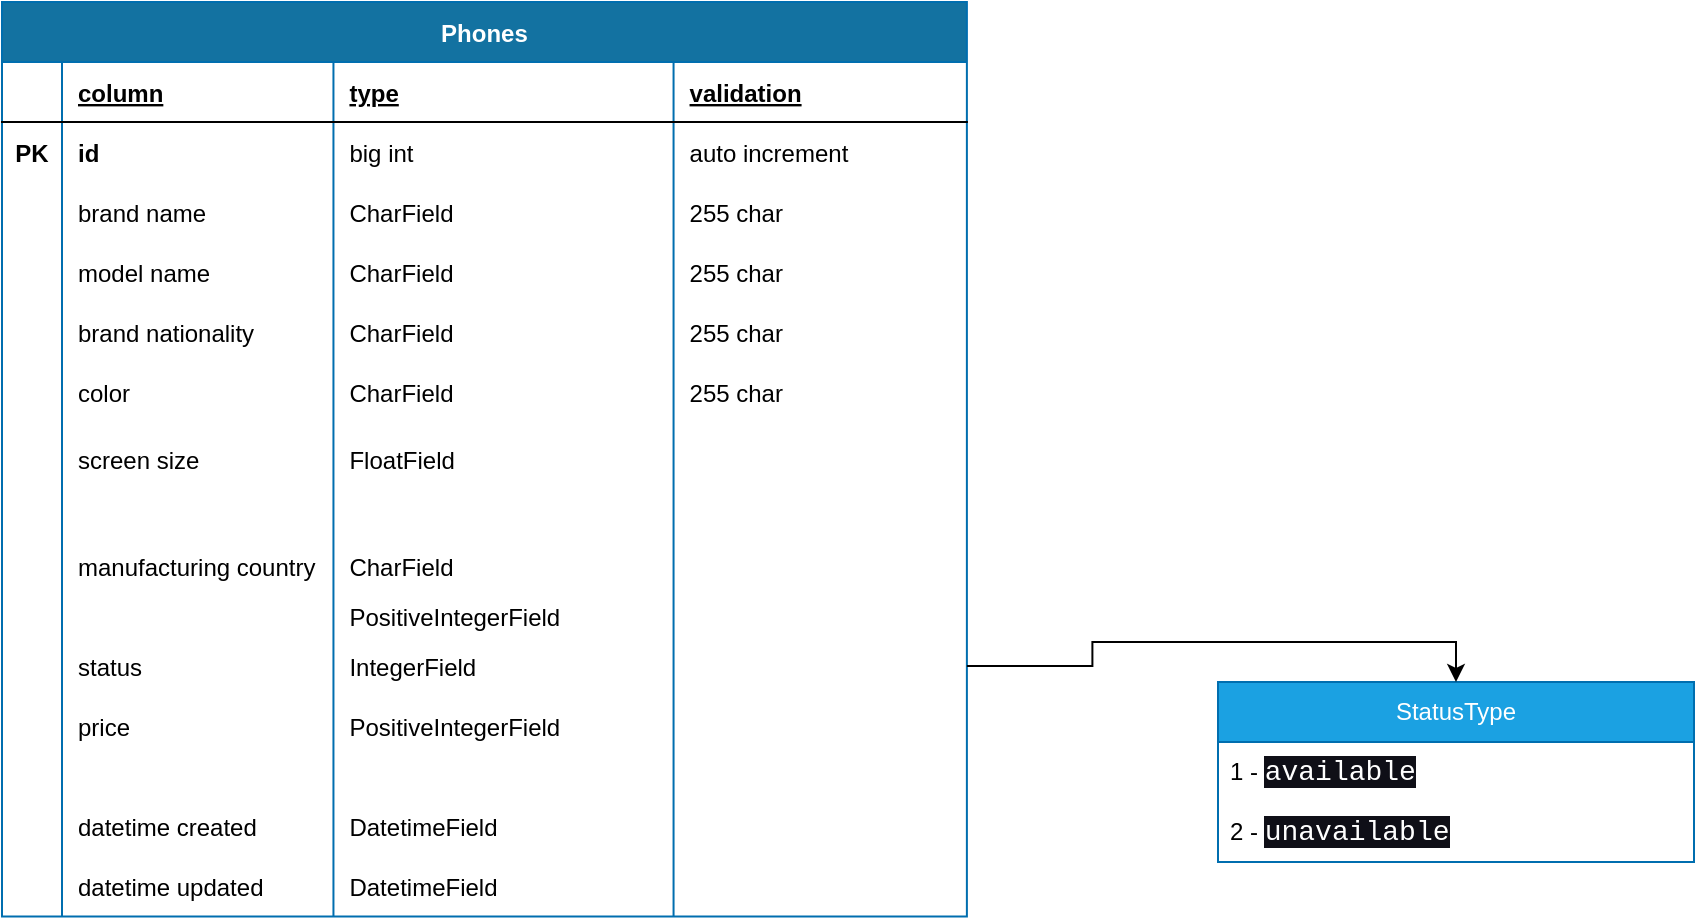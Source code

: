 <mxfile>
    <diagram id="NOTkKb1n_BUp-2teJT92" name="Page-1">
        <mxGraphModel dx="16" dy="1111" grid="0" gridSize="10" guides="1" tooltips="1" connect="1" arrows="1" fold="1" page="0" pageScale="1" pageWidth="5000" pageHeight="3500" math="0" shadow="0">
            <root>
                <mxCell id="0"/>
                <mxCell id="1" parent="0"/>
                <mxCell id="vA2ouxjig7Aqr5_vBzUk-136" value="Phones" style="shape=table;startSize=30;container=1;collapsible=1;childLayout=tableLayout;fixedRows=1;rowLines=0;fontStyle=1;align=center;resizeLast=1;fillColor=#1372A1;strokeColor=#006EAF;fontColor=#ffffff;" parent="1" vertex="1">
                    <mxGeometry x="1790" y="280" width="482.444" height="457.25" as="geometry">
                        <mxRectangle x="160" y="130" width="70" height="30" as="alternateBounds"/>
                    </mxGeometry>
                </mxCell>
                <mxCell id="vA2ouxjig7Aqr5_vBzUk-137" value="" style="shape=tableRow;horizontal=0;startSize=0;swimlaneHead=0;swimlaneBody=0;fillColor=none;collapsible=0;dropTarget=0;points=[[0,0.5],[1,0.5]];portConstraint=eastwest;top=0;left=0;right=0;bottom=1;" parent="vA2ouxjig7Aqr5_vBzUk-136" vertex="1">
                    <mxGeometry y="30" width="482.444" height="30" as="geometry"/>
                </mxCell>
                <mxCell id="vA2ouxjig7Aqr5_vBzUk-138" value="" style="shape=partialRectangle;connectable=0;fillColor=none;top=0;left=0;bottom=0;right=0;fontStyle=1;overflow=hidden;" parent="vA2ouxjig7Aqr5_vBzUk-137" vertex="1">
                    <mxGeometry width="30" height="30" as="geometry">
                        <mxRectangle width="30" height="30" as="alternateBounds"/>
                    </mxGeometry>
                </mxCell>
                <mxCell id="vA2ouxjig7Aqr5_vBzUk-139" value="column" style="shape=partialRectangle;connectable=0;fillColor=none;top=0;left=0;bottom=0;right=0;align=left;spacingLeft=6;fontStyle=5;overflow=hidden;" parent="vA2ouxjig7Aqr5_vBzUk-137" vertex="1">
                    <mxGeometry x="30" width="135.724" height="30" as="geometry">
                        <mxRectangle width="135.724" height="30" as="alternateBounds"/>
                    </mxGeometry>
                </mxCell>
                <mxCell id="vA2ouxjig7Aqr5_vBzUk-140" value="type" style="shape=partialRectangle;connectable=0;fillColor=none;top=0;left=0;bottom=0;right=0;align=left;spacingLeft=6;fontStyle=5;overflow=hidden;" parent="vA2ouxjig7Aqr5_vBzUk-137" vertex="1">
                    <mxGeometry x="165.724" width="170.054" height="30" as="geometry">
                        <mxRectangle width="170.054" height="30" as="alternateBounds"/>
                    </mxGeometry>
                </mxCell>
                <mxCell id="vA2ouxjig7Aqr5_vBzUk-141" value="validation" style="shape=partialRectangle;connectable=0;fillColor=none;top=0;left=0;bottom=0;right=0;align=left;spacingLeft=6;fontStyle=5;overflow=hidden;" parent="vA2ouxjig7Aqr5_vBzUk-137" vertex="1">
                    <mxGeometry x="335.778" width="146.667" height="30" as="geometry">
                        <mxRectangle width="146.667" height="30" as="alternateBounds"/>
                    </mxGeometry>
                </mxCell>
                <mxCell id="vA2ouxjig7Aqr5_vBzUk-142" style="shape=tableRow;horizontal=0;startSize=0;swimlaneHead=0;swimlaneBody=0;fillColor=none;collapsible=0;dropTarget=0;points=[[0,0.5],[1,0.5]];portConstraint=eastwest;top=0;left=0;right=0;bottom=0;" parent="vA2ouxjig7Aqr5_vBzUk-136" vertex="1">
                    <mxGeometry y="60" width="482.444" height="30" as="geometry"/>
                </mxCell>
                <mxCell id="vA2ouxjig7Aqr5_vBzUk-143" value="PK" style="shape=partialRectangle;connectable=0;fillColor=none;top=0;left=0;bottom=0;right=0;editable=1;overflow=hidden;fontStyle=1" parent="vA2ouxjig7Aqr5_vBzUk-142" vertex="1">
                    <mxGeometry width="30" height="30" as="geometry">
                        <mxRectangle width="30" height="30" as="alternateBounds"/>
                    </mxGeometry>
                </mxCell>
                <mxCell id="vA2ouxjig7Aqr5_vBzUk-144" value="id" style="shape=partialRectangle;connectable=0;fillColor=none;top=0;left=0;bottom=0;right=0;align=left;spacingLeft=6;overflow=hidden;fontStyle=1" parent="vA2ouxjig7Aqr5_vBzUk-142" vertex="1">
                    <mxGeometry x="30" width="135.724" height="30" as="geometry">
                        <mxRectangle width="135.724" height="30" as="alternateBounds"/>
                    </mxGeometry>
                </mxCell>
                <mxCell id="vA2ouxjig7Aqr5_vBzUk-145" value="big int" style="shape=partialRectangle;connectable=0;fillColor=none;top=0;left=0;bottom=0;right=0;align=left;spacingLeft=6;overflow=hidden;" parent="vA2ouxjig7Aqr5_vBzUk-142" vertex="1">
                    <mxGeometry x="165.724" width="170.054" height="30" as="geometry">
                        <mxRectangle width="170.054" height="30" as="alternateBounds"/>
                    </mxGeometry>
                </mxCell>
                <mxCell id="vA2ouxjig7Aqr5_vBzUk-146" value="auto increment" style="shape=partialRectangle;connectable=0;fillColor=none;top=0;left=0;bottom=0;right=0;align=left;spacingLeft=6;overflow=hidden;" parent="vA2ouxjig7Aqr5_vBzUk-142" vertex="1">
                    <mxGeometry x="335.778" width="146.667" height="30" as="geometry">
                        <mxRectangle width="146.667" height="30" as="alternateBounds"/>
                    </mxGeometry>
                </mxCell>
                <mxCell id="vA2ouxjig7Aqr5_vBzUk-147" style="shape=tableRow;horizontal=0;startSize=0;swimlaneHead=0;swimlaneBody=0;fillColor=none;collapsible=0;dropTarget=0;points=[[0,0.5],[1,0.5]];portConstraint=eastwest;top=0;left=0;right=0;bottom=0;" parent="vA2ouxjig7Aqr5_vBzUk-136" vertex="1">
                    <mxGeometry y="90" width="482.444" height="30" as="geometry"/>
                </mxCell>
                <mxCell id="vA2ouxjig7Aqr5_vBzUk-148" value="" style="shape=partialRectangle;connectable=0;fillColor=none;top=0;left=0;bottom=0;right=0;editable=1;overflow=hidden;fontStyle=1" parent="vA2ouxjig7Aqr5_vBzUk-147" vertex="1">
                    <mxGeometry width="30" height="30" as="geometry">
                        <mxRectangle width="30" height="30" as="alternateBounds"/>
                    </mxGeometry>
                </mxCell>
                <mxCell id="vA2ouxjig7Aqr5_vBzUk-149" value="brand name" style="shape=partialRectangle;connectable=0;top=0;left=0;bottom=0;right=0;align=left;spacingLeft=6;overflow=hidden;fillColor=none;" parent="vA2ouxjig7Aqr5_vBzUk-147" vertex="1">
                    <mxGeometry x="30" width="135.724" height="30" as="geometry">
                        <mxRectangle width="135.724" height="30" as="alternateBounds"/>
                    </mxGeometry>
                </mxCell>
                <mxCell id="vA2ouxjig7Aqr5_vBzUk-150" value="CharField" style="shape=partialRectangle;connectable=0;top=0;left=0;bottom=0;right=0;align=left;spacingLeft=6;overflow=hidden;fillColor=none;" parent="vA2ouxjig7Aqr5_vBzUk-147" vertex="1">
                    <mxGeometry x="165.724" width="170.054" height="30" as="geometry">
                        <mxRectangle width="170.054" height="30" as="alternateBounds"/>
                    </mxGeometry>
                </mxCell>
                <mxCell id="vA2ouxjig7Aqr5_vBzUk-151" value="255 char" style="shape=partialRectangle;connectable=0;top=0;left=0;bottom=0;right=0;align=left;spacingLeft=6;overflow=hidden;fillColor=none;" parent="vA2ouxjig7Aqr5_vBzUk-147" vertex="1">
                    <mxGeometry x="335.778" width="146.667" height="30" as="geometry">
                        <mxRectangle width="146.667" height="30" as="alternateBounds"/>
                    </mxGeometry>
                </mxCell>
                <mxCell id="vA2ouxjig7Aqr5_vBzUk-152" value="" style="shape=tableRow;horizontal=0;startSize=0;swimlaneHead=0;swimlaneBody=0;fillColor=none;collapsible=0;dropTarget=0;points=[[0,0.5],[1,0.5]];portConstraint=eastwest;top=0;left=0;right=0;bottom=0;" parent="vA2ouxjig7Aqr5_vBzUk-136" vertex="1">
                    <mxGeometry y="120" width="482.444" height="30" as="geometry"/>
                </mxCell>
                <mxCell id="vA2ouxjig7Aqr5_vBzUk-153" value="" style="shape=partialRectangle;connectable=0;fillColor=none;top=0;left=0;bottom=0;right=0;editable=1;overflow=hidden;fontStyle=1" parent="vA2ouxjig7Aqr5_vBzUk-152" vertex="1">
                    <mxGeometry width="30" height="30" as="geometry">
                        <mxRectangle width="30" height="30" as="alternateBounds"/>
                    </mxGeometry>
                </mxCell>
                <mxCell id="vA2ouxjig7Aqr5_vBzUk-154" value="model name" style="shape=partialRectangle;connectable=0;top=0;left=0;bottom=0;right=0;align=left;spacingLeft=6;overflow=hidden;fillColor=none;" parent="vA2ouxjig7Aqr5_vBzUk-152" vertex="1">
                    <mxGeometry x="30" width="135.724" height="30" as="geometry">
                        <mxRectangle width="135.724" height="30" as="alternateBounds"/>
                    </mxGeometry>
                </mxCell>
                <mxCell id="vA2ouxjig7Aqr5_vBzUk-155" value="CharField" style="shape=partialRectangle;connectable=0;top=0;left=0;bottom=0;right=0;align=left;spacingLeft=6;overflow=hidden;fillColor=none;" parent="vA2ouxjig7Aqr5_vBzUk-152" vertex="1">
                    <mxGeometry x="165.724" width="170.054" height="30" as="geometry">
                        <mxRectangle width="170.054" height="30" as="alternateBounds"/>
                    </mxGeometry>
                </mxCell>
                <mxCell id="vA2ouxjig7Aqr5_vBzUk-156" value="255 char" style="shape=partialRectangle;connectable=0;top=0;left=0;bottom=0;right=0;align=left;spacingLeft=6;overflow=hidden;fillColor=none;" parent="vA2ouxjig7Aqr5_vBzUk-152" vertex="1">
                    <mxGeometry x="335.778" width="146.667" height="30" as="geometry">
                        <mxRectangle width="146.667" height="30" as="alternateBounds"/>
                    </mxGeometry>
                </mxCell>
                <mxCell id="vA2ouxjig7Aqr5_vBzUk-157" value="" style="shape=tableRow;horizontal=0;startSize=0;swimlaneHead=0;swimlaneBody=0;fillColor=none;collapsible=0;dropTarget=0;points=[[0,0.5],[1,0.5]];portConstraint=eastwest;top=0;left=0;right=0;bottom=0;" parent="vA2ouxjig7Aqr5_vBzUk-136" vertex="1">
                    <mxGeometry y="150" width="482.444" height="30" as="geometry"/>
                </mxCell>
                <mxCell id="vA2ouxjig7Aqr5_vBzUk-158" value="" style="shape=partialRectangle;connectable=0;fillColor=none;top=0;left=0;bottom=0;right=0;editable=1;overflow=hidden;" parent="vA2ouxjig7Aqr5_vBzUk-157" vertex="1">
                    <mxGeometry width="30" height="30" as="geometry">
                        <mxRectangle width="30" height="30" as="alternateBounds"/>
                    </mxGeometry>
                </mxCell>
                <mxCell id="vA2ouxjig7Aqr5_vBzUk-159" value="brand nationality" style="shape=partialRectangle;connectable=0;top=0;left=0;bottom=0;right=0;align=left;spacingLeft=6;overflow=hidden;fillColor=none;" parent="vA2ouxjig7Aqr5_vBzUk-157" vertex="1">
                    <mxGeometry x="30" width="135.724" height="30" as="geometry">
                        <mxRectangle width="135.724" height="30" as="alternateBounds"/>
                    </mxGeometry>
                </mxCell>
                <mxCell id="vA2ouxjig7Aqr5_vBzUk-160" value="CharField" style="shape=partialRectangle;connectable=0;top=0;left=0;bottom=0;right=0;align=left;spacingLeft=6;overflow=hidden;fillColor=none;" parent="vA2ouxjig7Aqr5_vBzUk-157" vertex="1">
                    <mxGeometry x="165.724" width="170.054" height="30" as="geometry">
                        <mxRectangle width="170.054" height="30" as="alternateBounds"/>
                    </mxGeometry>
                </mxCell>
                <mxCell id="vA2ouxjig7Aqr5_vBzUk-161" value="255 char" style="shape=partialRectangle;connectable=0;top=0;left=0;bottom=0;right=0;align=left;spacingLeft=6;overflow=hidden;fillColor=none;" parent="vA2ouxjig7Aqr5_vBzUk-157" vertex="1">
                    <mxGeometry x="335.778" width="146.667" height="30" as="geometry">
                        <mxRectangle width="146.667" height="30" as="alternateBounds"/>
                    </mxGeometry>
                </mxCell>
                <mxCell id="vA2ouxjig7Aqr5_vBzUk-162" style="shape=tableRow;horizontal=0;startSize=0;swimlaneHead=0;swimlaneBody=0;fillColor=none;collapsible=0;dropTarget=0;points=[[0,0.5],[1,0.5]];portConstraint=eastwest;top=0;left=0;right=0;bottom=0;" parent="vA2ouxjig7Aqr5_vBzUk-136" vertex="1">
                    <mxGeometry y="180" width="482.444" height="30" as="geometry"/>
                </mxCell>
                <mxCell id="vA2ouxjig7Aqr5_vBzUk-163" style="shape=partialRectangle;connectable=0;fillColor=none;top=0;left=0;bottom=0;right=0;editable=1;overflow=hidden;" parent="vA2ouxjig7Aqr5_vBzUk-162" vertex="1">
                    <mxGeometry width="30" height="30" as="geometry">
                        <mxRectangle width="30" height="30" as="alternateBounds"/>
                    </mxGeometry>
                </mxCell>
                <mxCell id="vA2ouxjig7Aqr5_vBzUk-164" value="color" style="shape=partialRectangle;connectable=0;top=0;left=0;bottom=0;right=0;align=left;spacingLeft=6;overflow=hidden;fillColor=none;" parent="vA2ouxjig7Aqr5_vBzUk-162" vertex="1">
                    <mxGeometry x="30" width="135.724" height="30" as="geometry">
                        <mxRectangle width="135.724" height="30" as="alternateBounds"/>
                    </mxGeometry>
                </mxCell>
                <mxCell id="vA2ouxjig7Aqr5_vBzUk-165" value="CharField" style="shape=partialRectangle;connectable=0;top=0;left=0;bottom=0;right=0;align=left;spacingLeft=6;overflow=hidden;fillColor=none;" parent="vA2ouxjig7Aqr5_vBzUk-162" vertex="1">
                    <mxGeometry x="165.724" width="170.054" height="30" as="geometry">
                        <mxRectangle width="170.054" height="30" as="alternateBounds"/>
                    </mxGeometry>
                </mxCell>
                <mxCell id="vA2ouxjig7Aqr5_vBzUk-166" value="255 char" style="shape=partialRectangle;connectable=0;top=0;left=0;bottom=0;right=0;align=left;spacingLeft=6;overflow=hidden;fillColor=none;" parent="vA2ouxjig7Aqr5_vBzUk-162" vertex="1">
                    <mxGeometry x="335.778" width="146.667" height="30" as="geometry">
                        <mxRectangle width="146.667" height="30" as="alternateBounds"/>
                    </mxGeometry>
                </mxCell>
                <mxCell id="vA2ouxjig7Aqr5_vBzUk-167" value="" style="shape=tableRow;horizontal=0;startSize=0;swimlaneHead=0;swimlaneBody=0;fillColor=none;collapsible=0;dropTarget=0;points=[[0,0.5],[1,0.5]];portConstraint=eastwest;top=0;left=0;right=0;bottom=0;" parent="vA2ouxjig7Aqr5_vBzUk-136" vertex="1">
                    <mxGeometry y="210" width="482.444" height="37" as="geometry"/>
                </mxCell>
                <mxCell id="vA2ouxjig7Aqr5_vBzUk-168" value="" style="shape=partialRectangle;connectable=0;fillColor=none;top=0;left=0;bottom=0;right=0;editable=1;overflow=hidden;" parent="vA2ouxjig7Aqr5_vBzUk-167" vertex="1">
                    <mxGeometry width="30" height="37" as="geometry">
                        <mxRectangle width="30" height="37" as="alternateBounds"/>
                    </mxGeometry>
                </mxCell>
                <mxCell id="vA2ouxjig7Aqr5_vBzUk-169" value="screen size" style="shape=partialRectangle;connectable=0;top=0;left=0;bottom=0;right=0;align=left;spacingLeft=6;overflow=hidden;fillColor=none;" parent="vA2ouxjig7Aqr5_vBzUk-167" vertex="1">
                    <mxGeometry x="30" width="135.724" height="37" as="geometry">
                        <mxRectangle width="135.724" height="37" as="alternateBounds"/>
                    </mxGeometry>
                </mxCell>
                <mxCell id="vA2ouxjig7Aqr5_vBzUk-170" value="FloatField" style="shape=partialRectangle;connectable=0;top=0;left=0;bottom=0;right=0;align=left;spacingLeft=6;overflow=hidden;fillColor=none;" parent="vA2ouxjig7Aqr5_vBzUk-167" vertex="1">
                    <mxGeometry x="165.724" width="170.054" height="37" as="geometry">
                        <mxRectangle width="170.054" height="37" as="alternateBounds"/>
                    </mxGeometry>
                </mxCell>
                <mxCell id="vA2ouxjig7Aqr5_vBzUk-171" value="" style="shape=partialRectangle;connectable=0;top=0;left=0;bottom=0;right=0;align=left;spacingLeft=6;overflow=hidden;fillColor=none;" parent="vA2ouxjig7Aqr5_vBzUk-167" vertex="1">
                    <mxGeometry x="335.778" width="146.667" height="37" as="geometry">
                        <mxRectangle width="146.667" height="37" as="alternateBounds"/>
                    </mxGeometry>
                </mxCell>
                <mxCell id="vA2ouxjig7Aqr5_vBzUk-172" style="shape=tableRow;horizontal=0;startSize=0;swimlaneHead=0;swimlaneBody=0;fillColor=none;collapsible=0;dropTarget=0;points=[[0,0.5],[1,0.5]];portConstraint=eastwest;top=0;left=0;right=0;bottom=0;" parent="vA2ouxjig7Aqr5_vBzUk-136" vertex="1">
                    <mxGeometry y="247" width="482.444" height="20" as="geometry"/>
                </mxCell>
                <mxCell id="vA2ouxjig7Aqr5_vBzUk-173" style="shape=partialRectangle;connectable=0;fillColor=none;top=0;left=0;bottom=0;right=0;editable=1;overflow=hidden;" parent="vA2ouxjig7Aqr5_vBzUk-172" vertex="1">
                    <mxGeometry width="30" height="20" as="geometry">
                        <mxRectangle width="30" height="20" as="alternateBounds"/>
                    </mxGeometry>
                </mxCell>
                <mxCell id="vA2ouxjig7Aqr5_vBzUk-174" value="" style="shape=partialRectangle;connectable=0;top=0;left=0;bottom=0;right=0;align=left;spacingLeft=6;overflow=hidden;fillColor=none;" parent="vA2ouxjig7Aqr5_vBzUk-172" vertex="1">
                    <mxGeometry x="30" width="135.724" height="20" as="geometry">
                        <mxRectangle width="135.724" height="20" as="alternateBounds"/>
                    </mxGeometry>
                </mxCell>
                <mxCell id="vA2ouxjig7Aqr5_vBzUk-175" value="" style="shape=partialRectangle;connectable=0;top=0;left=0;bottom=0;right=0;align=left;spacingLeft=6;overflow=hidden;fillColor=none;" parent="vA2ouxjig7Aqr5_vBzUk-172" vertex="1">
                    <mxGeometry x="165.724" width="170.054" height="20" as="geometry">
                        <mxRectangle width="170.054" height="20" as="alternateBounds"/>
                    </mxGeometry>
                </mxCell>
                <mxCell id="vA2ouxjig7Aqr5_vBzUk-176" style="shape=partialRectangle;connectable=0;top=0;left=0;bottom=0;right=0;align=left;spacingLeft=6;overflow=hidden;fillColor=none;" parent="vA2ouxjig7Aqr5_vBzUk-172" vertex="1">
                    <mxGeometry x="335.778" width="146.667" height="20" as="geometry">
                        <mxRectangle width="146.667" height="20" as="alternateBounds"/>
                    </mxGeometry>
                </mxCell>
                <mxCell id="j9pWTPh96ay-tjvdKH4b-1" style="shape=tableRow;horizontal=0;startSize=0;swimlaneHead=0;swimlaneBody=0;fillColor=none;collapsible=0;dropTarget=0;points=[[0,0.5],[1,0.5]];portConstraint=eastwest;top=0;left=0;right=0;bottom=0;" parent="vA2ouxjig7Aqr5_vBzUk-136" vertex="1">
                    <mxGeometry y="267" width="482.444" height="30" as="geometry"/>
                </mxCell>
                <mxCell id="j9pWTPh96ay-tjvdKH4b-2" style="shape=partialRectangle;connectable=0;fillColor=none;top=0;left=0;bottom=0;right=0;editable=1;overflow=hidden;" parent="j9pWTPh96ay-tjvdKH4b-1" vertex="1">
                    <mxGeometry width="30" height="30" as="geometry">
                        <mxRectangle width="30" height="30" as="alternateBounds"/>
                    </mxGeometry>
                </mxCell>
                <mxCell id="j9pWTPh96ay-tjvdKH4b-3" value="manufacturing country" style="shape=partialRectangle;connectable=0;top=0;left=0;bottom=0;right=0;align=left;spacingLeft=6;overflow=hidden;fillColor=none;" parent="j9pWTPh96ay-tjvdKH4b-1" vertex="1">
                    <mxGeometry x="30" width="135.724" height="30" as="geometry">
                        <mxRectangle width="135.724" height="30" as="alternateBounds"/>
                    </mxGeometry>
                </mxCell>
                <mxCell id="j9pWTPh96ay-tjvdKH4b-4" value="CharField" style="shape=partialRectangle;connectable=0;top=0;left=0;bottom=0;right=0;align=left;spacingLeft=6;overflow=hidden;fillColor=none;" parent="j9pWTPh96ay-tjvdKH4b-1" vertex="1">
                    <mxGeometry x="165.724" width="170.054" height="30" as="geometry">
                        <mxRectangle width="170.054" height="30" as="alternateBounds"/>
                    </mxGeometry>
                </mxCell>
                <mxCell id="j9pWTPh96ay-tjvdKH4b-5" style="shape=partialRectangle;connectable=0;top=0;left=0;bottom=0;right=0;align=left;spacingLeft=6;overflow=hidden;fillColor=none;" parent="j9pWTPh96ay-tjvdKH4b-1" vertex="1">
                    <mxGeometry x="335.778" width="146.667" height="30" as="geometry">
                        <mxRectangle width="146.667" height="30" as="alternateBounds"/>
                    </mxGeometry>
                </mxCell>
                <mxCell id="vA2ouxjig7Aqr5_vBzUk-177" value="" style="shape=tableRow;horizontal=0;startSize=0;swimlaneHead=0;swimlaneBody=0;fillColor=none;collapsible=0;dropTarget=0;points=[[0,0.5],[1,0.5]];portConstraint=eastwest;top=0;left=0;right=0;bottom=0;" parent="vA2ouxjig7Aqr5_vBzUk-136" vertex="1">
                    <mxGeometry y="297" width="482.444" height="20" as="geometry"/>
                </mxCell>
                <mxCell id="vA2ouxjig7Aqr5_vBzUk-178" value="" style="shape=partialRectangle;connectable=0;fillColor=none;top=0;left=0;bottom=0;right=0;editable=1;overflow=hidden;" parent="vA2ouxjig7Aqr5_vBzUk-177" vertex="1">
                    <mxGeometry width="30" height="20" as="geometry">
                        <mxRectangle width="30" height="20" as="alternateBounds"/>
                    </mxGeometry>
                </mxCell>
                <mxCell id="vA2ouxjig7Aqr5_vBzUk-179" value="" style="shape=partialRectangle;connectable=0;top=0;left=0;bottom=0;right=0;align=left;spacingLeft=6;overflow=hidden;fillColor=none;" parent="vA2ouxjig7Aqr5_vBzUk-177" vertex="1">
                    <mxGeometry x="30" width="135.724" height="20" as="geometry">
                        <mxRectangle width="135.724" height="20" as="alternateBounds"/>
                    </mxGeometry>
                </mxCell>
                <mxCell id="vA2ouxjig7Aqr5_vBzUk-180" value="PositiveIntegerField" style="shape=partialRectangle;connectable=0;top=0;left=0;bottom=0;right=0;align=left;spacingLeft=6;overflow=hidden;fillColor=none;" parent="vA2ouxjig7Aqr5_vBzUk-177" vertex="1">
                    <mxGeometry x="165.724" width="170.054" height="20" as="geometry">
                        <mxRectangle width="170.054" height="20" as="alternateBounds"/>
                    </mxGeometry>
                </mxCell>
                <mxCell id="vA2ouxjig7Aqr5_vBzUk-181" value="" style="shape=partialRectangle;connectable=0;top=0;left=0;bottom=0;right=0;align=left;spacingLeft=6;overflow=hidden;fillColor=none;" parent="vA2ouxjig7Aqr5_vBzUk-177" vertex="1">
                    <mxGeometry x="335.778" width="146.667" height="20" as="geometry">
                        <mxRectangle width="146.667" height="20" as="alternateBounds"/>
                    </mxGeometry>
                </mxCell>
                <mxCell id="vA2ouxjig7Aqr5_vBzUk-182" value="" style="shape=tableRow;horizontal=0;startSize=0;swimlaneHead=0;swimlaneBody=0;fillColor=none;collapsible=0;dropTarget=0;points=[[0,0.5],[1,0.5]];portConstraint=eastwest;top=0;left=0;right=0;bottom=0;" parent="vA2ouxjig7Aqr5_vBzUk-136" vertex="1">
                    <mxGeometry y="317" width="482.444" height="30" as="geometry"/>
                </mxCell>
                <mxCell id="vA2ouxjig7Aqr5_vBzUk-183" value="" style="shape=partialRectangle;connectable=0;fillColor=none;top=0;left=0;bottom=0;right=0;editable=1;overflow=hidden;" parent="vA2ouxjig7Aqr5_vBzUk-182" vertex="1">
                    <mxGeometry width="30" height="30" as="geometry">
                        <mxRectangle width="30" height="30" as="alternateBounds"/>
                    </mxGeometry>
                </mxCell>
                <mxCell id="vA2ouxjig7Aqr5_vBzUk-184" value="status" style="shape=partialRectangle;connectable=0;top=0;left=0;bottom=0;right=0;align=left;spacingLeft=6;overflow=hidden;fillColor=none;" parent="vA2ouxjig7Aqr5_vBzUk-182" vertex="1">
                    <mxGeometry x="30" width="135.724" height="30" as="geometry">
                        <mxRectangle width="135.724" height="30" as="alternateBounds"/>
                    </mxGeometry>
                </mxCell>
                <mxCell id="vA2ouxjig7Aqr5_vBzUk-185" value="IntegerField" style="shape=partialRectangle;connectable=0;top=0;left=0;bottom=0;right=0;align=left;spacingLeft=6;overflow=hidden;fillColor=none;" parent="vA2ouxjig7Aqr5_vBzUk-182" vertex="1">
                    <mxGeometry x="165.724" width="170.054" height="30" as="geometry">
                        <mxRectangle width="170.054" height="30" as="alternateBounds"/>
                    </mxGeometry>
                </mxCell>
                <mxCell id="vA2ouxjig7Aqr5_vBzUk-186" value="" style="shape=partialRectangle;connectable=0;top=0;left=0;bottom=0;right=0;align=left;spacingLeft=6;overflow=hidden;fillColor=none;" parent="vA2ouxjig7Aqr5_vBzUk-182" vertex="1">
                    <mxGeometry x="335.778" width="146.667" height="30" as="geometry">
                        <mxRectangle width="146.667" height="30" as="alternateBounds"/>
                    </mxGeometry>
                </mxCell>
                <mxCell id="vA2ouxjig7Aqr5_vBzUk-187" value="" style="shape=tableRow;horizontal=0;startSize=0;swimlaneHead=0;swimlaneBody=0;fillColor=none;collapsible=0;dropTarget=0;points=[[0,0.5],[1,0.5]];portConstraint=eastwest;top=0;left=0;right=0;bottom=0;" parent="vA2ouxjig7Aqr5_vBzUk-136" vertex="1">
                    <mxGeometry y="347" width="482.444" height="30" as="geometry"/>
                </mxCell>
                <mxCell id="vA2ouxjig7Aqr5_vBzUk-188" value="" style="shape=partialRectangle;connectable=0;fillColor=none;top=0;left=0;bottom=0;right=0;editable=1;overflow=hidden;" parent="vA2ouxjig7Aqr5_vBzUk-187" vertex="1">
                    <mxGeometry width="30" height="30" as="geometry">
                        <mxRectangle width="30" height="30" as="alternateBounds"/>
                    </mxGeometry>
                </mxCell>
                <mxCell id="vA2ouxjig7Aqr5_vBzUk-189" value="price" style="shape=partialRectangle;connectable=0;top=0;left=0;bottom=0;right=0;align=left;spacingLeft=6;overflow=hidden;fillColor=none;" parent="vA2ouxjig7Aqr5_vBzUk-187" vertex="1">
                    <mxGeometry x="30" width="135.724" height="30" as="geometry">
                        <mxRectangle width="135.724" height="30" as="alternateBounds"/>
                    </mxGeometry>
                </mxCell>
                <mxCell id="vA2ouxjig7Aqr5_vBzUk-190" value="PositiveIntegerField" style="shape=partialRectangle;connectable=0;top=0;left=0;bottom=0;right=0;align=left;spacingLeft=6;overflow=hidden;fillColor=none;" parent="vA2ouxjig7Aqr5_vBzUk-187" vertex="1">
                    <mxGeometry x="165.724" width="170.054" height="30" as="geometry">
                        <mxRectangle width="170.054" height="30" as="alternateBounds"/>
                    </mxGeometry>
                </mxCell>
                <mxCell id="vA2ouxjig7Aqr5_vBzUk-191" value="" style="shape=partialRectangle;connectable=0;top=0;left=0;bottom=0;right=0;align=left;spacingLeft=6;overflow=hidden;fillColor=none;" parent="vA2ouxjig7Aqr5_vBzUk-187" vertex="1">
                    <mxGeometry x="335.778" width="146.667" height="30" as="geometry">
                        <mxRectangle width="146.667" height="30" as="alternateBounds"/>
                    </mxGeometry>
                </mxCell>
                <mxCell id="vA2ouxjig7Aqr5_vBzUk-192" value="" style="shape=tableRow;horizontal=0;startSize=0;swimlaneHead=0;swimlaneBody=0;fillColor=none;collapsible=0;dropTarget=0;points=[[0,0.5],[1,0.5]];portConstraint=eastwest;top=0;left=0;right=0;bottom=0;" parent="vA2ouxjig7Aqr5_vBzUk-136" vertex="1">
                    <mxGeometry y="377" width="482.444" height="20" as="geometry"/>
                </mxCell>
                <mxCell id="vA2ouxjig7Aqr5_vBzUk-193" value="" style="shape=partialRectangle;connectable=0;fillColor=none;top=0;left=0;bottom=0;right=0;editable=1;overflow=hidden;" parent="vA2ouxjig7Aqr5_vBzUk-192" vertex="1">
                    <mxGeometry width="30" height="20" as="geometry">
                        <mxRectangle width="30" height="20" as="alternateBounds"/>
                    </mxGeometry>
                </mxCell>
                <mxCell id="vA2ouxjig7Aqr5_vBzUk-194" value="" style="shape=partialRectangle;connectable=0;top=0;left=0;bottom=0;right=0;align=left;spacingLeft=6;overflow=hidden;fillColor=none;" parent="vA2ouxjig7Aqr5_vBzUk-192" vertex="1">
                    <mxGeometry x="30" width="135.724" height="20" as="geometry">
                        <mxRectangle width="135.724" height="20" as="alternateBounds"/>
                    </mxGeometry>
                </mxCell>
                <mxCell id="vA2ouxjig7Aqr5_vBzUk-195" value="" style="shape=partialRectangle;connectable=0;top=0;left=0;bottom=0;right=0;align=left;spacingLeft=6;overflow=hidden;fillColor=none;" parent="vA2ouxjig7Aqr5_vBzUk-192" vertex="1">
                    <mxGeometry x="165.724" width="170.054" height="20" as="geometry">
                        <mxRectangle width="170.054" height="20" as="alternateBounds"/>
                    </mxGeometry>
                </mxCell>
                <mxCell id="vA2ouxjig7Aqr5_vBzUk-196" value="" style="shape=partialRectangle;connectable=0;top=0;left=0;bottom=0;right=0;align=left;spacingLeft=6;overflow=hidden;fillColor=none;" parent="vA2ouxjig7Aqr5_vBzUk-192" vertex="1">
                    <mxGeometry x="335.778" width="146.667" height="20" as="geometry">
                        <mxRectangle width="146.667" height="20" as="alternateBounds"/>
                    </mxGeometry>
                </mxCell>
                <mxCell id="vA2ouxjig7Aqr5_vBzUk-197" style="shape=tableRow;horizontal=0;startSize=0;swimlaneHead=0;swimlaneBody=0;fillColor=none;collapsible=0;dropTarget=0;points=[[0,0.5],[1,0.5]];portConstraint=eastwest;top=0;left=0;right=0;bottom=0;" parent="vA2ouxjig7Aqr5_vBzUk-136" vertex="1">
                    <mxGeometry y="397" width="482.444" height="30" as="geometry"/>
                </mxCell>
                <mxCell id="vA2ouxjig7Aqr5_vBzUk-198" style="shape=partialRectangle;connectable=0;fillColor=none;top=0;left=0;bottom=0;right=0;editable=1;overflow=hidden;" parent="vA2ouxjig7Aqr5_vBzUk-197" vertex="1">
                    <mxGeometry width="30" height="30" as="geometry">
                        <mxRectangle width="30" height="30" as="alternateBounds"/>
                    </mxGeometry>
                </mxCell>
                <mxCell id="vA2ouxjig7Aqr5_vBzUk-199" value="datetime created" style="shape=partialRectangle;connectable=0;top=0;left=0;bottom=0;right=0;align=left;spacingLeft=6;overflow=hidden;fillColor=none;" parent="vA2ouxjig7Aqr5_vBzUk-197" vertex="1">
                    <mxGeometry x="30" width="135.724" height="30" as="geometry">
                        <mxRectangle width="135.724" height="30" as="alternateBounds"/>
                    </mxGeometry>
                </mxCell>
                <mxCell id="vA2ouxjig7Aqr5_vBzUk-200" value="DatetimeField" style="shape=partialRectangle;connectable=0;top=0;left=0;bottom=0;right=0;align=left;spacingLeft=6;overflow=hidden;fillColor=none;" parent="vA2ouxjig7Aqr5_vBzUk-197" vertex="1">
                    <mxGeometry x="165.724" width="170.054" height="30" as="geometry">
                        <mxRectangle width="170.054" height="30" as="alternateBounds"/>
                    </mxGeometry>
                </mxCell>
                <mxCell id="vA2ouxjig7Aqr5_vBzUk-201" style="shape=partialRectangle;connectable=0;top=0;left=0;bottom=0;right=0;align=left;spacingLeft=6;overflow=hidden;fillColor=none;" parent="vA2ouxjig7Aqr5_vBzUk-197" vertex="1">
                    <mxGeometry x="335.778" width="146.667" height="30" as="geometry">
                        <mxRectangle width="146.667" height="30" as="alternateBounds"/>
                    </mxGeometry>
                </mxCell>
                <mxCell id="vA2ouxjig7Aqr5_vBzUk-202" style="shape=tableRow;horizontal=0;startSize=0;swimlaneHead=0;swimlaneBody=0;fillColor=none;collapsible=0;dropTarget=0;points=[[0,0.5],[1,0.5]];portConstraint=eastwest;top=0;left=0;right=0;bottom=0;" parent="vA2ouxjig7Aqr5_vBzUk-136" vertex="1">
                    <mxGeometry y="427" width="482.444" height="30" as="geometry"/>
                </mxCell>
                <mxCell id="vA2ouxjig7Aqr5_vBzUk-203" style="shape=partialRectangle;connectable=0;fillColor=none;top=0;left=0;bottom=0;right=0;editable=1;overflow=hidden;" parent="vA2ouxjig7Aqr5_vBzUk-202" vertex="1">
                    <mxGeometry width="30" height="30" as="geometry">
                        <mxRectangle width="30" height="30" as="alternateBounds"/>
                    </mxGeometry>
                </mxCell>
                <mxCell id="vA2ouxjig7Aqr5_vBzUk-204" value="datetime updated" style="shape=partialRectangle;connectable=0;top=0;left=0;bottom=0;right=0;align=left;spacingLeft=6;overflow=hidden;fillColor=none;" parent="vA2ouxjig7Aqr5_vBzUk-202" vertex="1">
                    <mxGeometry x="30" width="135.724" height="30" as="geometry">
                        <mxRectangle width="135.724" height="30" as="alternateBounds"/>
                    </mxGeometry>
                </mxCell>
                <mxCell id="vA2ouxjig7Aqr5_vBzUk-205" value="DatetimeField" style="shape=partialRectangle;connectable=0;top=0;left=0;bottom=0;right=0;align=left;spacingLeft=6;overflow=hidden;fillColor=none;" parent="vA2ouxjig7Aqr5_vBzUk-202" vertex="1">
                    <mxGeometry x="165.724" width="170.054" height="30" as="geometry">
                        <mxRectangle width="170.054" height="30" as="alternateBounds"/>
                    </mxGeometry>
                </mxCell>
                <mxCell id="vA2ouxjig7Aqr5_vBzUk-206" style="shape=partialRectangle;connectable=0;top=0;left=0;bottom=0;right=0;align=left;spacingLeft=6;overflow=hidden;fillColor=none;" parent="vA2ouxjig7Aqr5_vBzUk-202" vertex="1">
                    <mxGeometry x="335.778" width="146.667" height="30" as="geometry">
                        <mxRectangle width="146.667" height="30" as="alternateBounds"/>
                    </mxGeometry>
                </mxCell>
                <mxCell id="vA2ouxjig7Aqr5_vBzUk-276" value="StatusType" style="swimlane;fontStyle=0;childLayout=stackLayout;horizontal=1;startSize=30;horizontalStack=0;resizeParent=1;resizeParentMax=0;resizeLast=0;collapsible=1;marginBottom=0;whiteSpace=wrap;html=1;fillColor=#1ba1e2;strokeColor=#006EAF;fontColor=#ffffff;" parent="1" vertex="1">
                    <mxGeometry x="2398" y="620" width="238" height="90" as="geometry"/>
                </mxCell>
                <mxCell id="vA2ouxjig7Aqr5_vBzUk-277" value="1 -&amp;nbsp;&lt;span style=&quot;background-color: rgb(15, 15, 23); font-family: &amp;quot;Fira Code&amp;quot;, Consolas, &amp;quot;Courier New&amp;quot;, monospace; font-size: 14px;&quot;&gt;&lt;font color=&quot;#ffffff&quot;&gt;available&lt;/font&gt;&lt;/span&gt;" style="text;strokeColor=none;fillColor=none;align=left;verticalAlign=middle;spacingLeft=4;spacingRight=4;overflow=hidden;points=[[0,0.5],[1,0.5]];portConstraint=eastwest;rotatable=0;whiteSpace=wrap;html=1;" parent="vA2ouxjig7Aqr5_vBzUk-276" vertex="1">
                    <mxGeometry y="30" width="238" height="30" as="geometry"/>
                </mxCell>
                <mxCell id="vA2ouxjig7Aqr5_vBzUk-278" value="2 -&amp;nbsp;&lt;span style=&quot;background-color: rgb(15, 15, 23); font-family: &amp;quot;Fira Code&amp;quot;, Consolas, &amp;quot;Courier New&amp;quot;, monospace; font-size: 14px;&quot;&gt;&lt;font color=&quot;#ffffff&quot;&gt;unavailable&lt;/font&gt;&lt;/span&gt;" style="text;strokeColor=none;fillColor=none;align=left;verticalAlign=middle;spacingLeft=4;spacingRight=4;overflow=hidden;points=[[0,0.5],[1,0.5]];portConstraint=eastwest;rotatable=0;whiteSpace=wrap;html=1;" parent="vA2ouxjig7Aqr5_vBzUk-276" vertex="1">
                    <mxGeometry y="60" width="238" height="30" as="geometry"/>
                </mxCell>
                <mxCell id="vA2ouxjig7Aqr5_vBzUk-614" style="edgeStyle=orthogonalEdgeStyle;rounded=0;orthogonalLoop=1;jettySize=auto;html=1;entryX=0.5;entryY=0;entryDx=0;entryDy=0;" parent="1" source="vA2ouxjig7Aqr5_vBzUk-182" target="vA2ouxjig7Aqr5_vBzUk-276" edge="1">
                    <mxGeometry relative="1" as="geometry"/>
                </mxCell>
            </root>
        </mxGraphModel>
    </diagram>
</mxfile>
